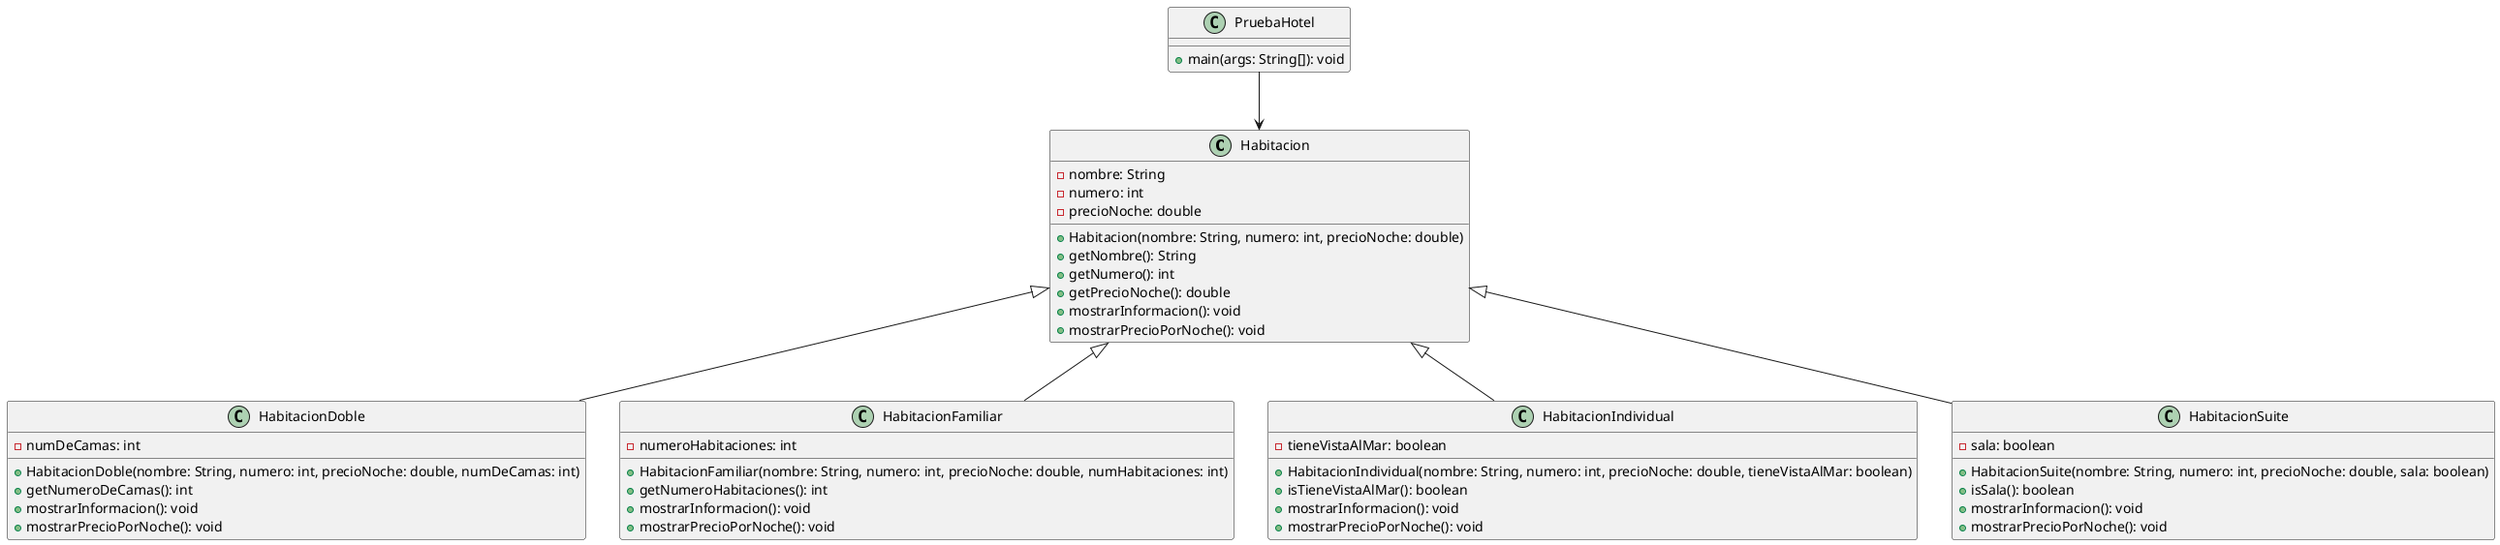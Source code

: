 @startuml Habitacion

class Habitacion {
    - nombre: String
    - numero: int
    - precioNoche: double

    + Habitacion(nombre: String, numero: int, precioNoche: double)
    + getNombre(): String
    + getNumero(): int
    + getPrecioNoche(): double
    + mostrarInformacion(): void
    + mostrarPrecioPorNoche(): void
}

class HabitacionDoble {
    - numDeCamas: int

    + HabitacionDoble(nombre: String, numero: int, precioNoche: double, numDeCamas: int)
    + getNumeroDeCamas(): int
    + mostrarInformacion(): void
    + mostrarPrecioPorNoche(): void
}

class HabitacionFamiliar {
    - numeroHabitaciones: int

    + HabitacionFamiliar(nombre: String, numero: int, precioNoche: double, numHabitaciones: int)
    + getNumeroHabitaciones(): int
    + mostrarInformacion(): void
    + mostrarPrecioPorNoche(): void
}

class HabitacionIndividual {
    - tieneVistaAlMar: boolean

    + HabitacionIndividual(nombre: String, numero: int, precioNoche: double, tieneVistaAlMar: boolean)
    + isTieneVistaAlMar(): boolean
    + mostrarInformacion(): void
    + mostrarPrecioPorNoche(): void
}

class HabitacionSuite {
    - sala: boolean

    + HabitacionSuite(nombre: String, numero: int, precioNoche: double, sala: boolean)
    + isSala(): boolean
    + mostrarInformacion(): void
    + mostrarPrecioPorNoche(): void
}

class PruebaHotel {
    + main(args: String[]): void
}

Habitacion <|-- HabitacionDoble
Habitacion <|-- HabitacionFamiliar
Habitacion <|-- HabitacionIndividual
Habitacion <|-- HabitacionSuite
PruebaHotel -down-> Habitacion

@enduml
